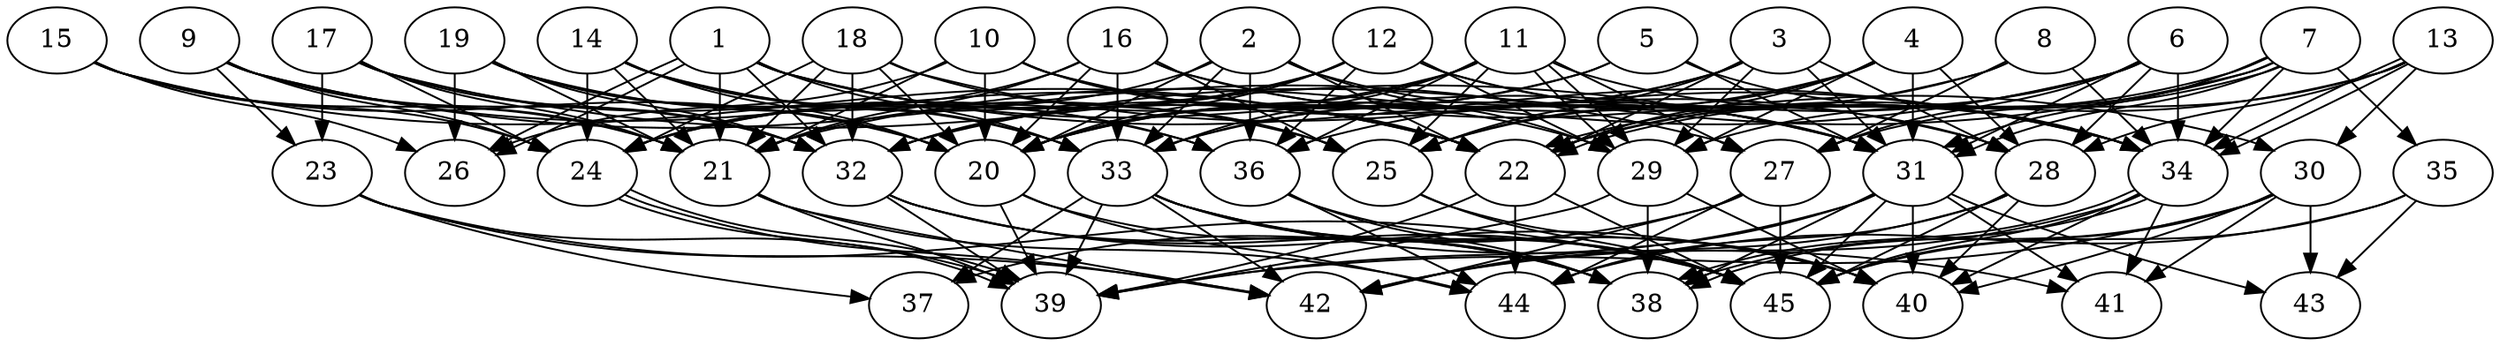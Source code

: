 // DAG automatically generated by daggen at Thu Oct  3 14:07:24 2019
// ./daggen --dot -n 45 --ccr 0.3 --fat 0.7 --regular 0.5 --density 0.7 --mindata 5242880 --maxdata 52428800 
digraph G {
  1 [size="53831680", alpha="0.03", expect_size="16149504"] 
  1 -> 21 [size ="16149504"]
  1 -> 22 [size ="16149504"]
  1 -> 26 [size ="16149504"]
  1 -> 26 [size ="16149504"]
  1 -> 31 [size ="16149504"]
  1 -> 32 [size ="16149504"]
  1 -> 33 [size ="16149504"]
  1 -> 34 [size ="16149504"]
  2 [size="162160640", alpha="0.10", expect_size="48648192"] 
  2 -> 20 [size ="48648192"]
  2 -> 21 [size ="48648192"]
  2 -> 22 [size ="48648192"]
  2 -> 29 [size ="48648192"]
  2 -> 31 [size ="48648192"]
  2 -> 33 [size ="48648192"]
  2 -> 36 [size ="48648192"]
  3 [size="79329280", alpha="0.05", expect_size="23798784"] 
  3 -> 20 [size ="23798784"]
  3 -> 22 [size ="23798784"]
  3 -> 25 [size ="23798784"]
  3 -> 28 [size ="23798784"]
  3 -> 29 [size ="23798784"]
  3 -> 31 [size ="23798784"]
  3 -> 33 [size ="23798784"]
  4 [size="139601920", alpha="0.19", expect_size="41880576"] 
  4 -> 20 [size ="41880576"]
  4 -> 22 [size ="41880576"]
  4 -> 25 [size ="41880576"]
  4 -> 28 [size ="41880576"]
  4 -> 29 [size ="41880576"]
  4 -> 31 [size ="41880576"]
  5 [size="142001493", alpha="0.18", expect_size="42600448"] 
  5 -> 20 [size ="42600448"]
  5 -> 31 [size ="42600448"]
  5 -> 32 [size ="42600448"]
  5 -> 34 [size ="42600448"]
  6 [size="19725653", alpha="0.14", expect_size="5917696"] 
  6 -> 21 [size ="5917696"]
  6 -> 22 [size ="5917696"]
  6 -> 27 [size ="5917696"]
  6 -> 28 [size ="5917696"]
  6 -> 31 [size ="5917696"]
  6 -> 34 [size ="5917696"]
  6 -> 36 [size ="5917696"]
  7 [size="152739840", alpha="0.14", expect_size="45821952"] 
  7 -> 22 [size ="45821952"]
  7 -> 22 [size ="45821952"]
  7 -> 29 [size ="45821952"]
  7 -> 31 [size ="45821952"]
  7 -> 31 [size ="45821952"]
  7 -> 32 [size ="45821952"]
  7 -> 34 [size ="45821952"]
  7 -> 35 [size ="45821952"]
  8 [size="87944533", alpha="0.10", expect_size="26383360"] 
  8 -> 25 [size ="26383360"]
  8 -> 27 [size ="26383360"]
  8 -> 33 [size ="26383360"]
  8 -> 34 [size ="26383360"]
  9 [size="172888747", alpha="0.03", expect_size="51866624"] 
  9 -> 21 [size ="51866624"]
  9 -> 22 [size ="51866624"]
  9 -> 23 [size ="51866624"]
  9 -> 24 [size ="51866624"]
  9 -> 27 [size ="51866624"]
  9 -> 32 [size ="51866624"]
  10 [size="47175680", alpha="0.17", expect_size="14152704"] 
  10 -> 20 [size ="14152704"]
  10 -> 21 [size ="14152704"]
  10 -> 22 [size ="14152704"]
  10 -> 26 [size ="14152704"]
  10 -> 28 [size ="14152704"]
  10 -> 29 [size ="14152704"]
  11 [size="124037120", alpha="0.06", expect_size="37211136"] 
  11 -> 20 [size ="37211136"]
  11 -> 24 [size ="37211136"]
  11 -> 25 [size ="37211136"]
  11 -> 27 [size ="37211136"]
  11 -> 29 [size ="37211136"]
  11 -> 29 [size ="37211136"]
  11 -> 33 [size ="37211136"]
  11 -> 34 [size ="37211136"]
  11 -> 36 [size ="37211136"]
  12 [size="150992213", alpha="0.02", expect_size="45297664"] 
  12 -> 20 [size ="45297664"]
  12 -> 24 [size ="45297664"]
  12 -> 28 [size ="45297664"]
  12 -> 29 [size ="45297664"]
  12 -> 32 [size ="45297664"]
  12 -> 34 [size ="45297664"]
  12 -> 36 [size ="45297664"]
  13 [size="73826987", alpha="0.12", expect_size="22148096"] 
  13 -> 22 [size ="22148096"]
  13 -> 27 [size ="22148096"]
  13 -> 28 [size ="22148096"]
  13 -> 30 [size ="22148096"]
  13 -> 34 [size ="22148096"]
  13 -> 34 [size ="22148096"]
  14 [size="110469120", alpha="0.10", expect_size="33140736"] 
  14 -> 20 [size ="33140736"]
  14 -> 21 [size ="33140736"]
  14 -> 22 [size ="33140736"]
  14 -> 24 [size ="33140736"]
  14 -> 33 [size ="33140736"]
  14 -> 36 [size ="33140736"]
  15 [size="105908907", alpha="0.09", expect_size="31772672"] 
  15 -> 20 [size ="31772672"]
  15 -> 21 [size ="31772672"]
  15 -> 22 [size ="31772672"]
  15 -> 24 [size ="31772672"]
  15 -> 26 [size ="31772672"]
  16 [size="89023147", alpha="0.03", expect_size="26706944"] 
  16 -> 20 [size ="26706944"]
  16 -> 21 [size ="26706944"]
  16 -> 24 [size ="26706944"]
  16 -> 25 [size ="26706944"]
  16 -> 30 [size ="26706944"]
  16 -> 31 [size ="26706944"]
  16 -> 33 [size ="26706944"]
  17 [size="41243307", alpha="0.05", expect_size="12372992"] 
  17 -> 21 [size ="12372992"]
  17 -> 23 [size ="12372992"]
  17 -> 24 [size ="12372992"]
  17 -> 31 [size ="12372992"]
  17 -> 32 [size ="12372992"]
  17 -> 36 [size ="12372992"]
  18 [size="152760320", alpha="0.19", expect_size="45828096"] 
  18 -> 20 [size ="45828096"]
  18 -> 21 [size ="45828096"]
  18 -> 24 [size ="45828096"]
  18 -> 25 [size ="45828096"]
  18 -> 32 [size ="45828096"]
  18 -> 34 [size ="45828096"]
  19 [size="75946667", alpha="0.17", expect_size="22784000"] 
  19 -> 20 [size ="22784000"]
  19 -> 21 [size ="22784000"]
  19 -> 25 [size ="22784000"]
  19 -> 26 [size ="22784000"]
  19 -> 32 [size ="22784000"]
  19 -> 33 [size ="22784000"]
  20 [size="96194560", alpha="0.12", expect_size="28858368"] 
  20 -> 38 [size ="28858368"]
  20 -> 39 [size ="28858368"]
  20 -> 44 [size ="28858368"]
  21 [size="73888427", alpha="0.12", expect_size="22166528"] 
  21 -> 39 [size ="22166528"]
  21 -> 42 [size ="22166528"]
  21 -> 44 [size ="22166528"]
  22 [size="122333867", alpha="0.10", expect_size="36700160"] 
  22 -> 39 [size ="36700160"]
  22 -> 44 [size ="36700160"]
  22 -> 45 [size ="36700160"]
  23 [size="135509333", alpha="0.16", expect_size="40652800"] 
  23 -> 37 [size ="40652800"]
  23 -> 39 [size ="40652800"]
  23 -> 42 [size ="40652800"]
  23 -> 45 [size ="40652800"]
  24 [size="74844160", alpha="0.18", expect_size="22453248"] 
  24 -> 39 [size ="22453248"]
  24 -> 39 [size ="22453248"]
  24 -> 42 [size ="22453248"]
  25 [size="155351040", alpha="0.15", expect_size="46605312"] 
  25 -> 40 [size ="46605312"]
  25 -> 45 [size ="46605312"]
  26 [size="72512853", alpha="0.13", expect_size="21753856"] 
  27 [size="95808853", alpha="0.08", expect_size="28742656"] 
  27 -> 37 [size ="28742656"]
  27 -> 42 [size ="28742656"]
  27 -> 44 [size ="28742656"]
  27 -> 45 [size ="28742656"]
  28 [size="135881387", alpha="0.12", expect_size="40764416"] 
  28 -> 40 [size ="40764416"]
  28 -> 42 [size ="40764416"]
  28 -> 44 [size ="40764416"]
  28 -> 45 [size ="40764416"]
  29 [size="131211947", alpha="0.15", expect_size="39363584"] 
  29 -> 38 [size ="39363584"]
  29 -> 39 [size ="39363584"]
  29 -> 40 [size ="39363584"]
  30 [size="108564480", alpha="0.03", expect_size="32569344"] 
  30 -> 38 [size ="32569344"]
  30 -> 39 [size ="32569344"]
  30 -> 40 [size ="32569344"]
  30 -> 41 [size ="32569344"]
  30 -> 43 [size ="32569344"]
  30 -> 45 [size ="32569344"]
  31 [size="47841280", alpha="0.04", expect_size="14352384"] 
  31 -> 38 [size ="14352384"]
  31 -> 39 [size ="14352384"]
  31 -> 40 [size ="14352384"]
  31 -> 41 [size ="14352384"]
  31 -> 42 [size ="14352384"]
  31 -> 43 [size ="14352384"]
  31 -> 45 [size ="14352384"]
  32 [size="142687573", alpha="0.02", expect_size="42806272"] 
  32 -> 38 [size ="42806272"]
  32 -> 39 [size ="42806272"]
  32 -> 40 [size ="42806272"]
  32 -> 45 [size ="42806272"]
  33 [size="65935360", alpha="0.07", expect_size="19780608"] 
  33 -> 37 [size ="19780608"]
  33 -> 38 [size ="19780608"]
  33 -> 39 [size ="19780608"]
  33 -> 40 [size ="19780608"]
  33 -> 41 [size ="19780608"]
  33 -> 42 [size ="19780608"]
  33 -> 45 [size ="19780608"]
  34 [size="36720640", alpha="0.04", expect_size="11016192"] 
  34 -> 38 [size ="11016192"]
  34 -> 38 [size ="11016192"]
  34 -> 40 [size ="11016192"]
  34 -> 41 [size ="11016192"]
  34 -> 42 [size ="11016192"]
  34 -> 45 [size ="11016192"]
  35 [size="19886080", alpha="0.12", expect_size="5965824"] 
  35 -> 43 [size ="5965824"]
  35 -> 44 [size ="5965824"]
  35 -> 45 [size ="5965824"]
  36 [size="139956907", alpha="0.09", expect_size="41987072"] 
  36 -> 38 [size ="41987072"]
  36 -> 44 [size ="41987072"]
  36 -> 45 [size ="41987072"]
  37 [size="84616533", alpha="0.09", expect_size="25384960"] 
  38 [size="146411520", alpha="0.07", expect_size="43923456"] 
  39 [size="81240747", alpha="0.12", expect_size="24372224"] 
  40 [size="44516693", alpha="0.07", expect_size="13355008"] 
  41 [size="65945600", alpha="0.09", expect_size="19783680"] 
  42 [size="94801920", alpha="0.04", expect_size="28440576"] 
  43 [size="107315200", alpha="0.15", expect_size="32194560"] 
  44 [size="159839573", alpha="0.12", expect_size="47951872"] 
  45 [size="30795093", alpha="0.08", expect_size="9238528"] 
}
